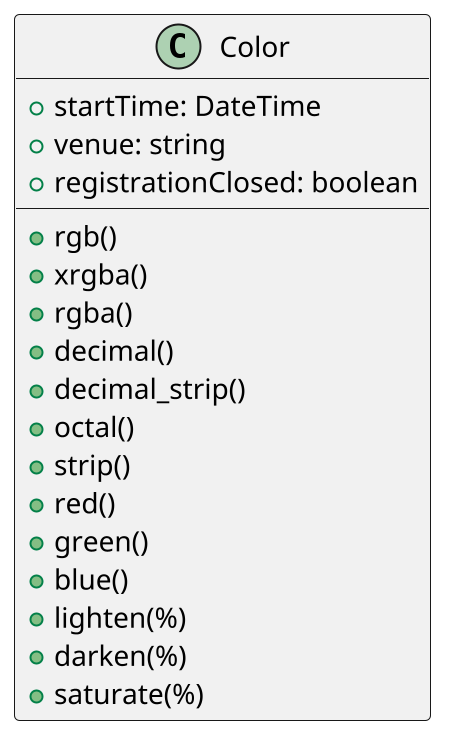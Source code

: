 @startuml
scale 2
class Color {
    +startTime: DateTime
    +venue: string
    +registrationClosed: boolean
    ' COnvert a hex color to xrdb rgba.
    +rgb()
    ' Convert a hex color to xrdb rgba. 
    +xrgba()
    +rgba()
    +decimal()
    +decimal_strip()
    +octal()
    +strip()
    +red()
    +green()
    +blue()
    +lighten(%)
    +darken(%)
    +saturate(%)
}
@enduml